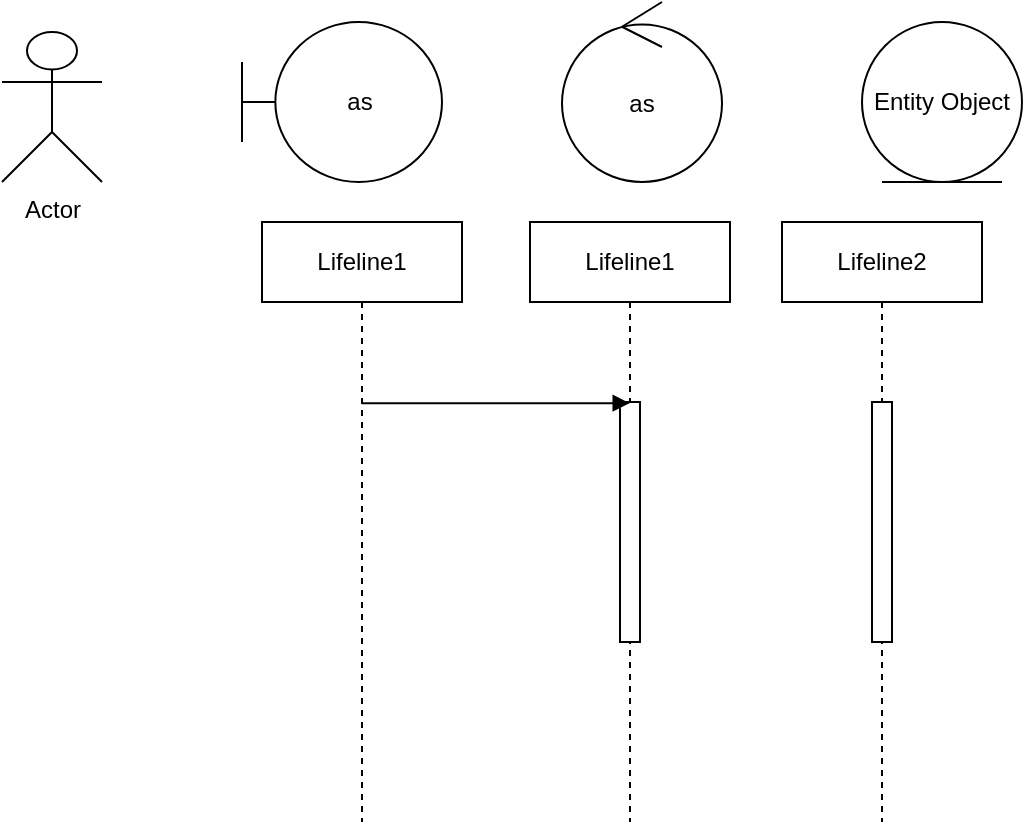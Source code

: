<mxfile>
    <diagram id="wQqMuqZksA21IZWyOFud" name="Página-1">
        <mxGraphModel dx="758" dy="518" grid="1" gridSize="10" guides="1" tooltips="1" connect="1" arrows="1" fold="1" page="1" pageScale="1" pageWidth="827" pageHeight="1169" math="0" shadow="0">
            <root>
                <mxCell id="0"/>
                <mxCell id="1" parent="0"/>
                <mxCell id="2" value="Actor" style="shape=umlActor;verticalLabelPosition=bottom;verticalAlign=top;html=1;" vertex="1" parent="1">
                    <mxGeometry x="50" y="35" width="50" height="75" as="geometry"/>
                </mxCell>
                <mxCell id="3" value="as" style="shape=umlBoundary;whiteSpace=wrap;html=1;" vertex="1" parent="1">
                    <mxGeometry x="170" y="30" width="100" height="80" as="geometry"/>
                </mxCell>
                <mxCell id="4" value="Entity Object" style="ellipse;shape=umlEntity;whiteSpace=wrap;html=1;" vertex="1" parent="1">
                    <mxGeometry x="480" y="30" width="80" height="80" as="geometry"/>
                </mxCell>
                <mxCell id="5" value="as" style="ellipse;shape=umlControl;whiteSpace=wrap;html=1;" vertex="1" parent="1">
                    <mxGeometry x="330" y="20" width="80" height="90" as="geometry"/>
                </mxCell>
                <mxCell id="7" value="Lifeline1" style="shape=umlLifeline;perimeter=lifelinePerimeter;whiteSpace=wrap;html=1;container=1;collapsible=0;recursiveResize=0;outlineConnect=0;" vertex="1" parent="1">
                    <mxGeometry x="180" y="130" width="100" height="300" as="geometry"/>
                </mxCell>
                <mxCell id="11" value="Lifeline2" style="shape=umlLifeline;perimeter=lifelinePerimeter;whiteSpace=wrap;html=1;container=1;collapsible=0;recursiveResize=0;outlineConnect=0;" vertex="1" parent="1">
                    <mxGeometry x="440" y="130" width="100" height="300" as="geometry"/>
                </mxCell>
                <mxCell id="13" value="Lifeline1" style="shape=umlLifeline;perimeter=lifelinePerimeter;whiteSpace=wrap;html=1;container=1;collapsible=0;recursiveResize=0;outlineConnect=0;" vertex="1" parent="1">
                    <mxGeometry x="314" y="130" width="100" height="300" as="geometry"/>
                </mxCell>
                <mxCell id="14" value="" style="html=1;points=[];perimeter=orthogonalPerimeter;" vertex="1" parent="13">
                    <mxGeometry x="45" y="90" width="10" height="120" as="geometry"/>
                </mxCell>
                <mxCell id="15" value="" style="html=1;verticalAlign=bottom;labelBackgroundColor=none;endArrow=block;endFill=1;entryX=0.486;entryY=0.005;entryDx=0;entryDy=0;entryPerimeter=0;" edge="1" parent="1" source="7" target="14">
                    <mxGeometry width="160" relative="1" as="geometry">
                        <mxPoint x="240" y="220" as="sourcePoint"/>
                        <mxPoint x="370" y="220" as="targetPoint"/>
                    </mxGeometry>
                </mxCell>
                <mxCell id="16" value="" style="html=1;points=[];perimeter=orthogonalPerimeter;" vertex="1" parent="1">
                    <mxGeometry x="485" y="220" width="10" height="120" as="geometry"/>
                </mxCell>
            </root>
        </mxGraphModel>
    </diagram>
</mxfile>